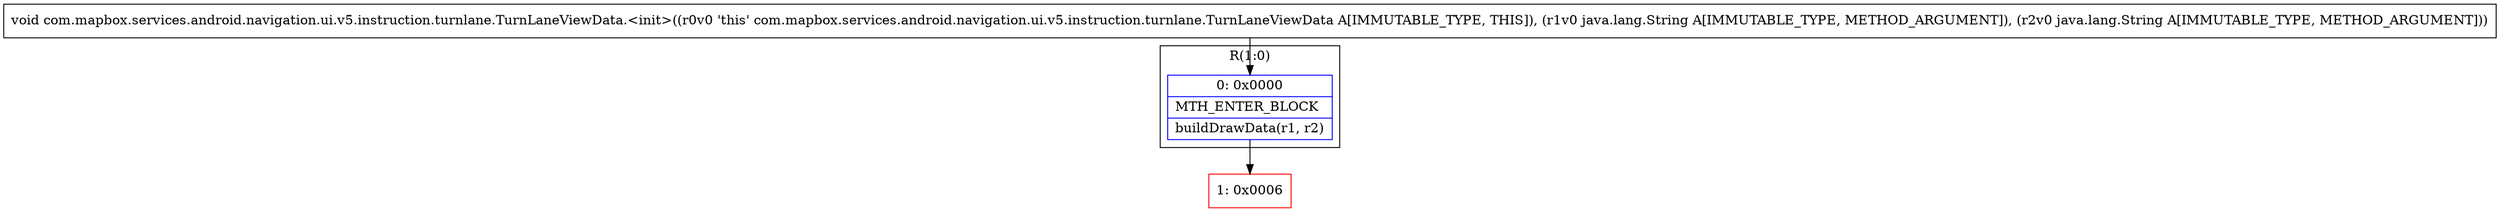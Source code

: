 digraph "CFG forcom.mapbox.services.android.navigation.ui.v5.instruction.turnlane.TurnLaneViewData.\<init\>(Ljava\/lang\/String;Ljava\/lang\/String;)V" {
subgraph cluster_Region_780110691 {
label = "R(1:0)";
node [shape=record,color=blue];
Node_0 [shape=record,label="{0\:\ 0x0000|MTH_ENTER_BLOCK\l|buildDrawData(r1, r2)\l}"];
}
Node_1 [shape=record,color=red,label="{1\:\ 0x0006}"];
MethodNode[shape=record,label="{void com.mapbox.services.android.navigation.ui.v5.instruction.turnlane.TurnLaneViewData.\<init\>((r0v0 'this' com.mapbox.services.android.navigation.ui.v5.instruction.turnlane.TurnLaneViewData A[IMMUTABLE_TYPE, THIS]), (r1v0 java.lang.String A[IMMUTABLE_TYPE, METHOD_ARGUMENT]), (r2v0 java.lang.String A[IMMUTABLE_TYPE, METHOD_ARGUMENT])) }"];
MethodNode -> Node_0;
Node_0 -> Node_1;
}

